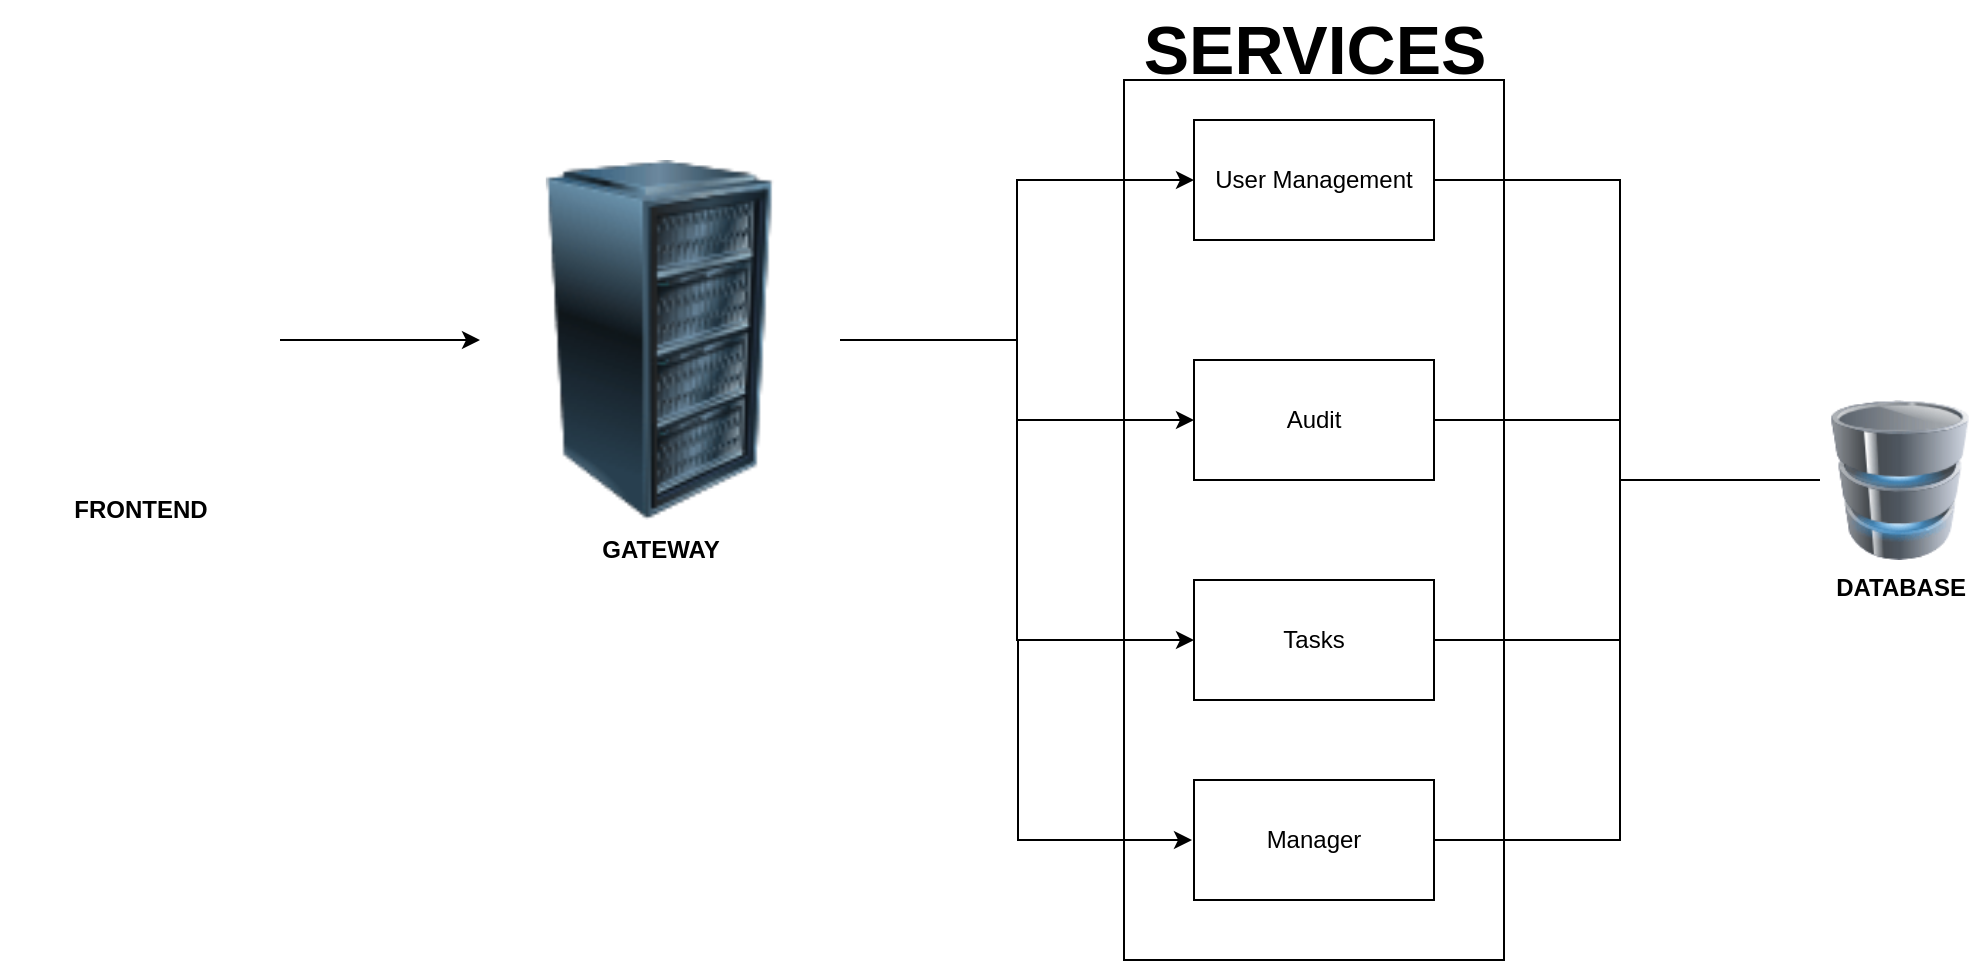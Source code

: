 <mxfile version="20.8.1" type="device"><diagram id="KHYRV4piHMib9RTVGFXQ" name="Seite-1"><mxGraphModel dx="1728" dy="589" grid="1" gridSize="10" guides="1" tooltips="1" connect="1" arrows="1" fold="1" page="1" pageScale="1" pageWidth="827" pageHeight="1169" math="0" shadow="0"><root><mxCell id="0"/><mxCell id="1" parent="0"/><mxCell id="jXuimYJ_slHIaD4LjuTb-2" value="" style="rounded=0;whiteSpace=wrap;html=1;" parent="1" vertex="1"><mxGeometry x="672" y="80" width="190" height="440" as="geometry"/></mxCell><mxCell id="xq8eAQjeTLdG8Dgep3Cc-6" style="edgeStyle=orthogonalEdgeStyle;rounded=0;orthogonalLoop=1;jettySize=auto;html=1;exitX=1;exitY=0.5;exitDx=0;exitDy=0;entryX=0;entryY=0.5;entryDx=0;entryDy=0;" parent="1" source="xq8eAQjeTLdG8Dgep3Cc-2" target="xq8eAQjeTLdG8Dgep3Cc-4" edge="1"><mxGeometry relative="1" as="geometry"/></mxCell><mxCell id="xq8eAQjeTLdG8Dgep3Cc-2" value="" style="shape=image;html=1;verticalAlign=top;verticalLabelPosition=bottom;labelBackgroundColor=#ffffff;imageAspect=0;aspect=fixed;image=https://cdn4.iconfinder.com/data/icons/essentials-72/24/004_-_Website-128.png" parent="1" vertex="1"><mxGeometry x="110" y="140" width="140" height="140" as="geometry"/></mxCell><mxCell id="xq8eAQjeTLdG8Dgep3Cc-3" value="&lt;b&gt;FRONTEND&lt;/b&gt;" style="text;html=1;align=center;verticalAlign=middle;resizable=0;points=[];autosize=1;strokeColor=none;fillColor=none;" parent="1" vertex="1"><mxGeometry x="135" y="280" width="90" height="30" as="geometry"/></mxCell><mxCell id="xq8eAQjeTLdG8Dgep3Cc-16" style="edgeStyle=orthogonalEdgeStyle;rounded=0;orthogonalLoop=1;jettySize=auto;html=1;exitX=1;exitY=0.5;exitDx=0;exitDy=0;entryX=0;entryY=0.5;entryDx=0;entryDy=0;" parent="1" source="xq8eAQjeTLdG8Dgep3Cc-4" target="xq8eAQjeTLdG8Dgep3Cc-7" edge="1"><mxGeometry relative="1" as="geometry"/></mxCell><mxCell id="xq8eAQjeTLdG8Dgep3Cc-17" style="edgeStyle=orthogonalEdgeStyle;rounded=0;orthogonalLoop=1;jettySize=auto;html=1;exitX=1;exitY=0.5;exitDx=0;exitDy=0;entryX=0;entryY=0.5;entryDx=0;entryDy=0;" parent="1" source="xq8eAQjeTLdG8Dgep3Cc-4" target="xq8eAQjeTLdG8Dgep3Cc-9" edge="1"><mxGeometry relative="1" as="geometry"/></mxCell><mxCell id="xq8eAQjeTLdG8Dgep3Cc-19" style="edgeStyle=orthogonalEdgeStyle;rounded=0;orthogonalLoop=1;jettySize=auto;html=1;exitX=1;exitY=0.5;exitDx=0;exitDy=0;entryX=0;entryY=0.5;entryDx=0;entryDy=0;" parent="1" source="xq8eAQjeTLdG8Dgep3Cc-4" target="xq8eAQjeTLdG8Dgep3Cc-18" edge="1"><mxGeometry relative="1" as="geometry"/></mxCell><mxCell id="xq8eAQjeTLdG8Dgep3Cc-4" value="" style="image;html=1;image=img/lib/clip_art/computers/Server_Rack_128x128.png" parent="1" vertex="1"><mxGeometry x="350" y="120" width="180" height="180" as="geometry"/></mxCell><mxCell id="xq8eAQjeTLdG8Dgep3Cc-5" value="&lt;b&gt;GATEWAY&lt;/b&gt;" style="text;html=1;align=center;verticalAlign=middle;resizable=0;points=[];autosize=1;strokeColor=none;fillColor=none;" parent="1" vertex="1"><mxGeometry x="400" y="300" width="80" height="30" as="geometry"/></mxCell><mxCell id="xq8eAQjeTLdG8Dgep3Cc-7" value="User Management" style="rounded=0;whiteSpace=wrap;html=1;" parent="1" vertex="1"><mxGeometry x="707" y="100" width="120" height="60" as="geometry"/></mxCell><mxCell id="xq8eAQjeTLdG8Dgep3Cc-8" value="&lt;b&gt;DATABASE&lt;/b&gt;" style="image;html=1;image=img/lib/clip_art/computers/Database_128x128.png" parent="1" vertex="1"><mxGeometry x="1020" y="240" width="80" height="80" as="geometry"/></mxCell><mxCell id="xq8eAQjeTLdG8Dgep3Cc-9" value="Audit" style="rounded=0;whiteSpace=wrap;html=1;" parent="1" vertex="1"><mxGeometry x="707" y="220" width="120" height="60" as="geometry"/></mxCell><mxCell id="xq8eAQjeTLdG8Dgep3Cc-15" value="" style="endArrow=none;html=1;rounded=0;entryX=0;entryY=0.5;entryDx=0;entryDy=0;exitX=1;exitY=0.5;exitDx=0;exitDy=0;" parent="1" source="xq8eAQjeTLdG8Dgep3Cc-7" target="xq8eAQjeTLdG8Dgep3Cc-8" edge="1"><mxGeometry width="50" height="50" relative="1" as="geometry"><mxPoint x="830" y="340" as="sourcePoint"/><mxPoint x="880" y="290" as="targetPoint"/><Array as="points"><mxPoint x="920" y="130"/><mxPoint x="920" y="280"/></Array></mxGeometry></mxCell><mxCell id="xq8eAQjeTLdG8Dgep3Cc-18" value="Tasks" style="rounded=0;whiteSpace=wrap;html=1;" parent="1" vertex="1"><mxGeometry x="707" y="330" width="120" height="60" as="geometry"/></mxCell><mxCell id="xq8eAQjeTLdG8Dgep3Cc-24" value="" style="endArrow=none;html=1;rounded=0;entryX=0;entryY=0.5;entryDx=0;entryDy=0;exitX=1;exitY=0.5;exitDx=0;exitDy=0;" parent="1" source="xq8eAQjeTLdG8Dgep3Cc-18" target="xq8eAQjeTLdG8Dgep3Cc-8" edge="1"><mxGeometry width="50" height="50" relative="1" as="geometry"><mxPoint x="660" y="400" as="sourcePoint"/><mxPoint x="920" y="460" as="targetPoint"/><Array as="points"><mxPoint x="920" y="360"/><mxPoint x="920" y="280"/></Array></mxGeometry></mxCell><mxCell id="jXuimYJ_slHIaD4LjuTb-3" value="&lt;b&gt;&lt;font style=&quot;font-size: 34px;&quot;&gt;SERVICES&lt;/font&gt;&lt;/b&gt;" style="text;html=1;align=center;verticalAlign=middle;resizable=0;points=[];autosize=1;strokeColor=none;fillColor=none;" parent="1" vertex="1"><mxGeometry x="672" y="40" width="190" height="50" as="geometry"/></mxCell><mxCell id="jXuimYJ_slHIaD4LjuTb-4" value="" style="endArrow=none;html=1;rounded=0;entryX=0;entryY=0.5;entryDx=0;entryDy=0;exitX=1;exitY=0.5;exitDx=0;exitDy=0;" parent="1" source="xq8eAQjeTLdG8Dgep3Cc-9" target="xq8eAQjeTLdG8Dgep3Cc-8" edge="1"><mxGeometry width="50" height="50" relative="1" as="geometry"><mxPoint x="837" y="140" as="sourcePoint"/><mxPoint x="1020" y="220" as="targetPoint"/><Array as="points"><mxPoint x="920" y="250"/><mxPoint x="920" y="280"/></Array></mxGeometry></mxCell><mxCell id="74pUtjKukc8BR_lMY9qo-1" value="Manager" style="rounded=0;whiteSpace=wrap;html=1;" vertex="1" parent="1"><mxGeometry x="707" y="430" width="120" height="60" as="geometry"/></mxCell><mxCell id="74pUtjKukc8BR_lMY9qo-3" value="" style="endArrow=none;html=1;rounded=0;exitX=1;exitY=0.5;exitDx=0;exitDy=0;" edge="1" parent="1" source="74pUtjKukc8BR_lMY9qo-1"><mxGeometry width="50" height="50" relative="1" as="geometry"><mxPoint x="837" y="370" as="sourcePoint"/><mxPoint x="1020" y="280" as="targetPoint"/><Array as="points"><mxPoint x="920" y="460"/><mxPoint x="920" y="360"/><mxPoint x="920" y="280"/></Array></mxGeometry></mxCell><mxCell id="74pUtjKukc8BR_lMY9qo-5" value="" style="endArrow=classic;html=1;rounded=0;entryX=0;entryY=0.5;entryDx=0;entryDy=0;" edge="1" parent="1"><mxGeometry width="50" height="50" relative="1" as="geometry"><mxPoint x="619" y="360" as="sourcePoint"/><mxPoint x="706" y="460" as="targetPoint"/><Array as="points"><mxPoint x="619" y="460"/></Array></mxGeometry></mxCell></root></mxGraphModel></diagram></mxfile>
